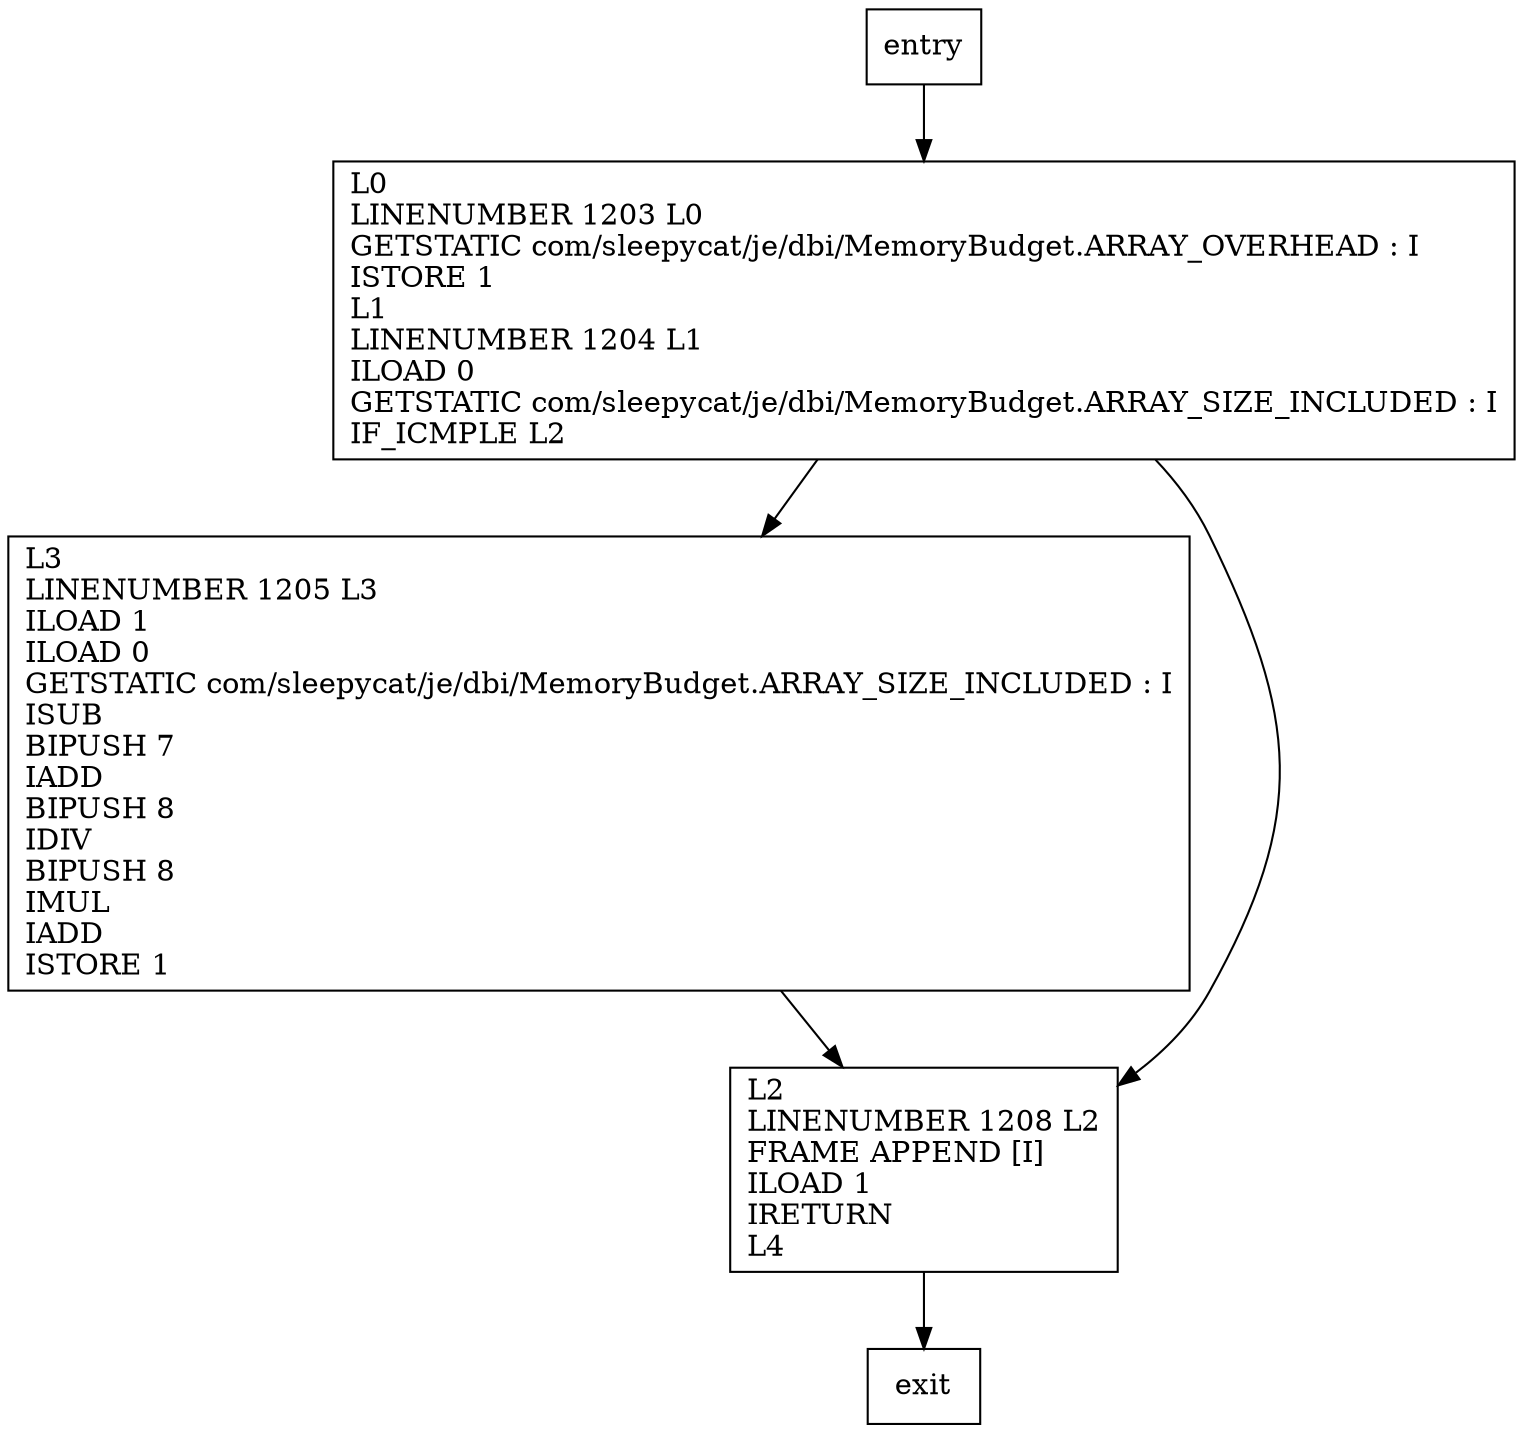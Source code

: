 digraph byteArraySize {
node [shape=record];
125477627 [label="L3\lLINENUMBER 1205 L3\lILOAD 1\lILOAD 0\lGETSTATIC com/sleepycat/je/dbi/MemoryBudget.ARRAY_SIZE_INCLUDED : I\lISUB\lBIPUSH 7\lIADD\lBIPUSH 8\lIDIV\lBIPUSH 8\lIMUL\lIADD\lISTORE 1\l"];
2090057678 [label="L2\lLINENUMBER 1208 L2\lFRAME APPEND [I]\lILOAD 1\lIRETURN\lL4\l"];
182558366 [label="L0\lLINENUMBER 1203 L0\lGETSTATIC com/sleepycat/je/dbi/MemoryBudget.ARRAY_OVERHEAD : I\lISTORE 1\lL1\lLINENUMBER 1204 L1\lILOAD 0\lGETSTATIC com/sleepycat/je/dbi/MemoryBudget.ARRAY_SIZE_INCLUDED : I\lIF_ICMPLE L2\l"];
entry;
exit;
125477627 -> 2090057678
entry -> 182558366
2090057678 -> exit
182558366 -> 125477627
182558366 -> 2090057678
}
